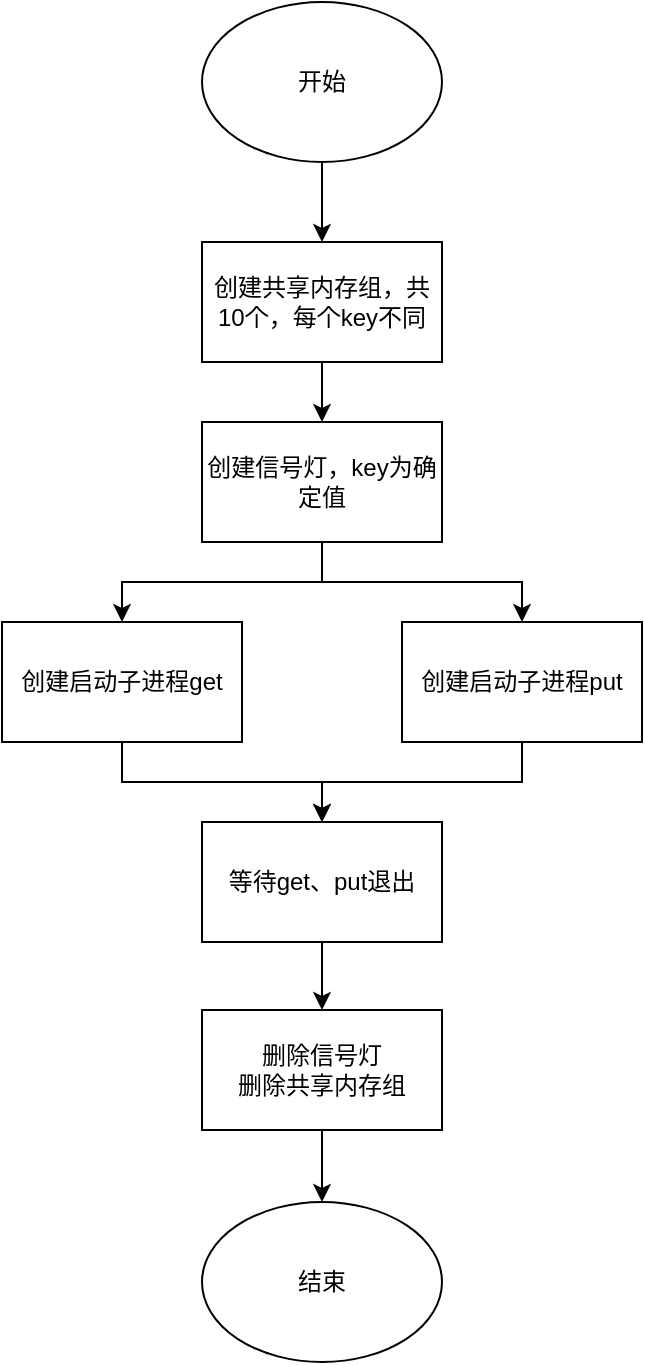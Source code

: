 <mxfile version="12.2.4" pages="1"><diagram id="Js8CZFRxbwN3MlPHnc02" name="Page-1"><mxGraphModel dx="880" dy="689" grid="0" gridSize="10" guides="1" tooltips="1" connect="1" arrows="1" fold="1" page="1" pageScale="1" pageWidth="827" pageHeight="1169" math="0" shadow="0"><root><mxCell id="0"/><mxCell id="1" parent="0"/><mxCell id="10" style="edgeStyle=orthogonalEdgeStyle;rounded=0;orthogonalLoop=1;jettySize=auto;html=1;exitX=0.5;exitY=1;exitDx=0;exitDy=0;entryX=0.5;entryY=0;entryDx=0;entryDy=0;" parent="1" source="2" target="9" edge="1"><mxGeometry relative="1" as="geometry"/></mxCell><mxCell id="2" value="开始" style="ellipse;whiteSpace=wrap;html=1;" parent="1" vertex="1"><mxGeometry x="210" y="50" width="120" height="80" as="geometry"/></mxCell><mxCell id="12" style="edgeStyle=orthogonalEdgeStyle;rounded=0;orthogonalLoop=1;jettySize=auto;html=1;exitX=0.5;exitY=1;exitDx=0;exitDy=0;entryX=0.5;entryY=0;entryDx=0;entryDy=0;" parent="1" source="9" target="11" edge="1"><mxGeometry relative="1" as="geometry"/></mxCell><mxCell id="9" value="创建共享内存组，共10个，每个key不同" style="rounded=0;whiteSpace=wrap;html=1;" parent="1" vertex="1"><mxGeometry x="210" y="170" width="120" height="60" as="geometry"/></mxCell><mxCell id="15" style="edgeStyle=orthogonalEdgeStyle;rounded=0;orthogonalLoop=1;jettySize=auto;html=1;exitX=0.5;exitY=1;exitDx=0;exitDy=0;" parent="1" source="11" target="13" edge="1"><mxGeometry relative="1" as="geometry"/></mxCell><mxCell id="16" style="edgeStyle=orthogonalEdgeStyle;rounded=0;orthogonalLoop=1;jettySize=auto;html=1;exitX=0.5;exitY=1;exitDx=0;exitDy=0;entryX=0.5;entryY=0;entryDx=0;entryDy=0;" parent="1" source="11" target="14" edge="1"><mxGeometry relative="1" as="geometry"/></mxCell><mxCell id="11" value="创建信号灯，key为确定值" style="rounded=0;whiteSpace=wrap;html=1;" parent="1" vertex="1"><mxGeometry x="210" y="260" width="120" height="60" as="geometry"/></mxCell><mxCell id="26" style="edgeStyle=orthogonalEdgeStyle;rounded=0;orthogonalLoop=1;jettySize=auto;html=1;exitX=0.5;exitY=1;exitDx=0;exitDy=0;entryX=0.5;entryY=0;entryDx=0;entryDy=0;" parent="1" source="13" target="17" edge="1"><mxGeometry relative="1" as="geometry"/></mxCell><mxCell id="13" value="创建启动子进程get" style="rounded=0;whiteSpace=wrap;html=1;" parent="1" vertex="1"><mxGeometry x="110" y="360" width="120" height="60" as="geometry"/></mxCell><mxCell id="27" style="edgeStyle=orthogonalEdgeStyle;rounded=0;orthogonalLoop=1;jettySize=auto;html=1;exitX=0.5;exitY=1;exitDx=0;exitDy=0;entryX=0.5;entryY=0;entryDx=0;entryDy=0;" parent="1" source="14" target="17" edge="1"><mxGeometry relative="1" as="geometry"/></mxCell><mxCell id="14" value="创建启动子进程put" style="rounded=0;whiteSpace=wrap;html=1;" parent="1" vertex="1"><mxGeometry x="310" y="360" width="120" height="60" as="geometry"/></mxCell><mxCell id="28" style="edgeStyle=orthogonalEdgeStyle;rounded=0;orthogonalLoop=1;jettySize=auto;html=1;exitX=0.5;exitY=1;exitDx=0;exitDy=0;entryX=0.5;entryY=0;entryDx=0;entryDy=0;" parent="1" source="17" target="22" edge="1"><mxGeometry relative="1" as="geometry"/></mxCell><mxCell id="17" value="等待get、put退出" style="rounded=0;whiteSpace=wrap;html=1;" parent="1" vertex="1"><mxGeometry x="210" y="460" width="120" height="60" as="geometry"/></mxCell><mxCell id="29" style="edgeStyle=orthogonalEdgeStyle;rounded=0;orthogonalLoop=1;jettySize=auto;html=1;exitX=0.5;exitY=1;exitDx=0;exitDy=0;" parent="1" source="22" edge="1"><mxGeometry relative="1" as="geometry"><mxPoint x="270" y="650" as="targetPoint"/></mxGeometry></mxCell><mxCell id="22" value="删除信号灯&lt;br&gt;删除共享内存组" style="rounded=0;whiteSpace=wrap;html=1;" parent="1" vertex="1"><mxGeometry x="210" y="554" width="120" height="60" as="geometry"/></mxCell><mxCell id="30" value="结束" style="ellipse;whiteSpace=wrap;html=1;" parent="1" vertex="1"><mxGeometry x="210" y="650" width="120" height="80" as="geometry"/></mxCell></root></mxGraphModel></diagram></mxfile>